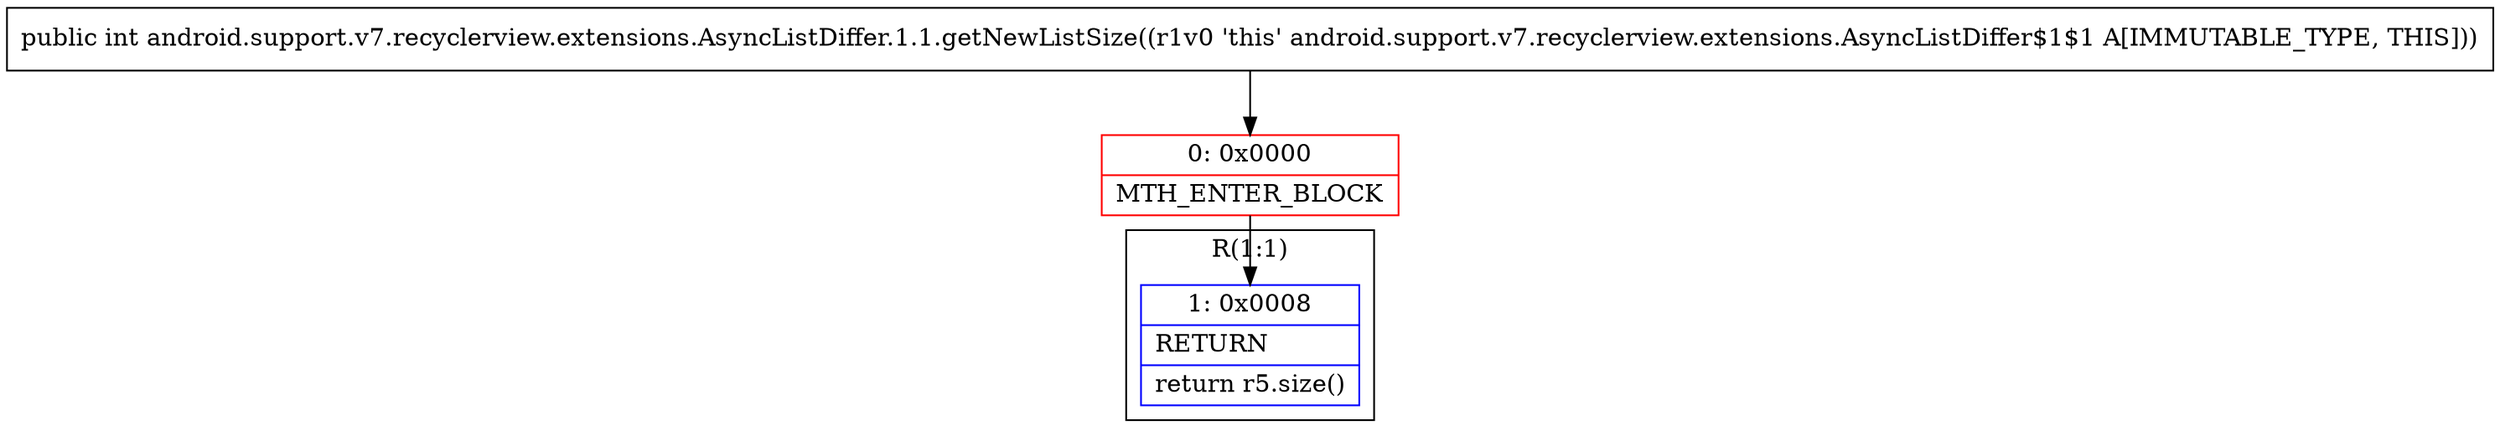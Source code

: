 digraph "CFG forandroid.support.v7.recyclerview.extensions.AsyncListDiffer.1.1.getNewListSize()I" {
subgraph cluster_Region_283959612 {
label = "R(1:1)";
node [shape=record,color=blue];
Node_1 [shape=record,label="{1\:\ 0x0008|RETURN\l|return r5.size()\l}"];
}
Node_0 [shape=record,color=red,label="{0\:\ 0x0000|MTH_ENTER_BLOCK\l}"];
MethodNode[shape=record,label="{public int android.support.v7.recyclerview.extensions.AsyncListDiffer.1.1.getNewListSize((r1v0 'this' android.support.v7.recyclerview.extensions.AsyncListDiffer$1$1 A[IMMUTABLE_TYPE, THIS])) }"];
MethodNode -> Node_0;
Node_0 -> Node_1;
}

